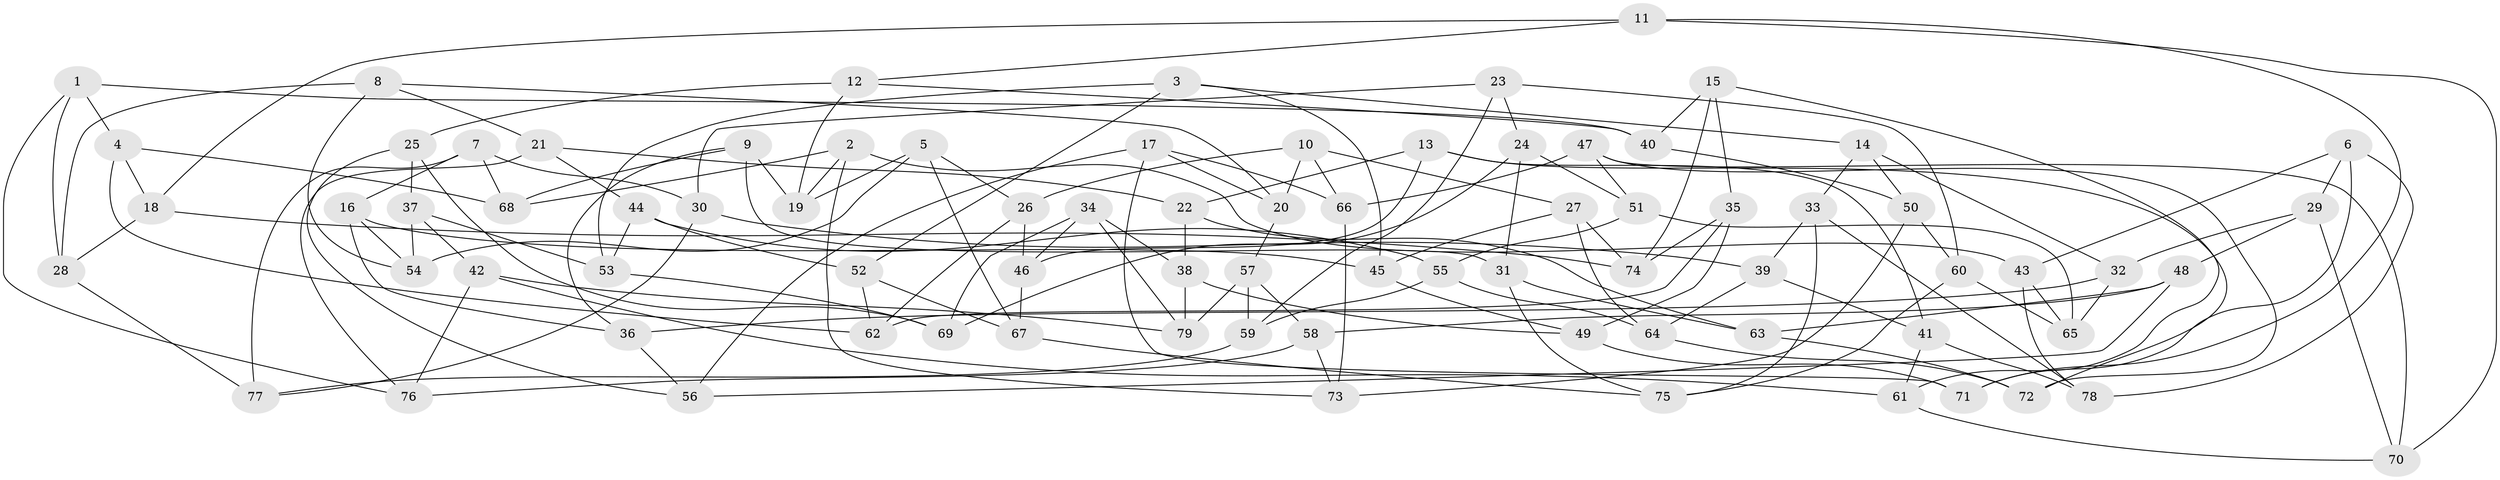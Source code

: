 // coarse degree distribution, {11: 0.025, 8: 0.05, 4: 0.6, 9: 0.125, 3: 0.125, 10: 0.05, 5: 0.025}
// Generated by graph-tools (version 1.1) at 2025/54/03/04/25 22:54:06]
// undirected, 79 vertices, 158 edges
graph export_dot {
  node [color=gray90,style=filled];
  1;
  2;
  3;
  4;
  5;
  6;
  7;
  8;
  9;
  10;
  11;
  12;
  13;
  14;
  15;
  16;
  17;
  18;
  19;
  20;
  21;
  22;
  23;
  24;
  25;
  26;
  27;
  28;
  29;
  30;
  31;
  32;
  33;
  34;
  35;
  36;
  37;
  38;
  39;
  40;
  41;
  42;
  43;
  44;
  45;
  46;
  47;
  48;
  49;
  50;
  51;
  52;
  53;
  54;
  55;
  56;
  57;
  58;
  59;
  60;
  61;
  62;
  63;
  64;
  65;
  66;
  67;
  68;
  69;
  70;
  71;
  72;
  73;
  74;
  75;
  76;
  77;
  78;
  79;
  1 -- 40;
  1 -- 4;
  1 -- 76;
  1 -- 28;
  2 -- 73;
  2 -- 19;
  2 -- 68;
  2 -- 43;
  3 -- 45;
  3 -- 53;
  3 -- 14;
  3 -- 52;
  4 -- 68;
  4 -- 18;
  4 -- 62;
  5 -- 54;
  5 -- 67;
  5 -- 26;
  5 -- 19;
  6 -- 29;
  6 -- 71;
  6 -- 43;
  6 -- 78;
  7 -- 30;
  7 -- 16;
  7 -- 68;
  7 -- 77;
  8 -- 28;
  8 -- 54;
  8 -- 21;
  8 -- 20;
  9 -- 19;
  9 -- 31;
  9 -- 36;
  9 -- 68;
  10 -- 26;
  10 -- 27;
  10 -- 20;
  10 -- 66;
  11 -- 71;
  11 -- 12;
  11 -- 18;
  11 -- 70;
  12 -- 19;
  12 -- 25;
  12 -- 40;
  13 -- 22;
  13 -- 41;
  13 -- 46;
  13 -- 72;
  14 -- 32;
  14 -- 33;
  14 -- 50;
  15 -- 61;
  15 -- 74;
  15 -- 40;
  15 -- 35;
  16 -- 45;
  16 -- 36;
  16 -- 54;
  17 -- 56;
  17 -- 71;
  17 -- 66;
  17 -- 20;
  18 -- 74;
  18 -- 28;
  20 -- 57;
  21 -- 22;
  21 -- 76;
  21 -- 44;
  22 -- 38;
  22 -- 63;
  23 -- 24;
  23 -- 59;
  23 -- 30;
  23 -- 60;
  24 -- 31;
  24 -- 69;
  24 -- 51;
  25 -- 56;
  25 -- 69;
  25 -- 37;
  26 -- 46;
  26 -- 62;
  27 -- 45;
  27 -- 74;
  27 -- 64;
  28 -- 77;
  29 -- 70;
  29 -- 32;
  29 -- 48;
  30 -- 39;
  30 -- 77;
  31 -- 75;
  31 -- 63;
  32 -- 65;
  32 -- 36;
  33 -- 75;
  33 -- 78;
  33 -- 39;
  34 -- 79;
  34 -- 46;
  34 -- 69;
  34 -- 38;
  35 -- 62;
  35 -- 74;
  35 -- 49;
  36 -- 56;
  37 -- 53;
  37 -- 42;
  37 -- 54;
  38 -- 49;
  38 -- 79;
  39 -- 64;
  39 -- 41;
  40 -- 50;
  41 -- 78;
  41 -- 61;
  42 -- 79;
  42 -- 76;
  42 -- 61;
  43 -- 78;
  43 -- 65;
  44 -- 52;
  44 -- 53;
  44 -- 55;
  45 -- 49;
  46 -- 67;
  47 -- 72;
  47 -- 51;
  47 -- 70;
  47 -- 66;
  48 -- 56;
  48 -- 58;
  48 -- 63;
  49 -- 71;
  50 -- 73;
  50 -- 60;
  51 -- 55;
  51 -- 65;
  52 -- 62;
  52 -- 67;
  53 -- 69;
  55 -- 59;
  55 -- 64;
  57 -- 79;
  57 -- 59;
  57 -- 58;
  58 -- 73;
  58 -- 76;
  59 -- 77;
  60 -- 75;
  60 -- 65;
  61 -- 70;
  63 -- 72;
  64 -- 72;
  66 -- 73;
  67 -- 75;
}
